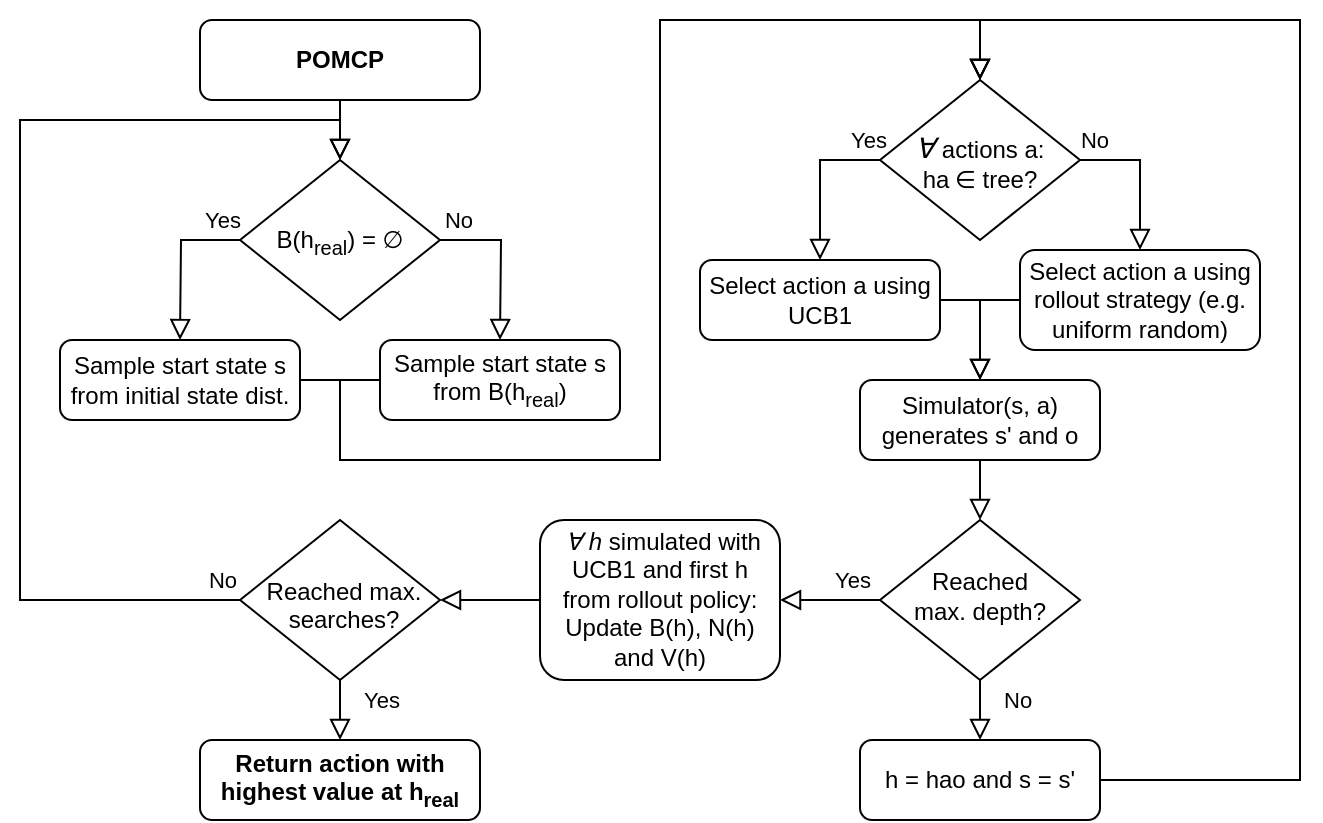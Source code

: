 <mxfile version="15.1.1" type="device"><diagram id="C5RBs43oDa-KdzZeNtuy" name="Page-1"><mxGraphModel dx="674" dy="1972" grid="1" gridSize="10" guides="1" tooltips="1" connect="1" arrows="1" fold="1" page="1" pageScale="1" pageWidth="827" pageHeight="1169" math="0" shadow="0"><root><mxCell id="WIyWlLk6GJQsqaUBKTNV-0"/><mxCell id="WIyWlLk6GJQsqaUBKTNV-1" parent="WIyWlLk6GJQsqaUBKTNV-0"/><mxCell id="WIyWlLk6GJQsqaUBKTNV-2" value="" style="rounded=0;html=1;jettySize=auto;orthogonalLoop=1;fontSize=11;endArrow=block;endFill=0;endSize=8;strokeWidth=1;shadow=0;labelBackgroundColor=none;edgeStyle=orthogonalEdgeStyle;entryX=0.5;entryY=0;entryDx=0;entryDy=0;exitX=1;exitY=0.5;exitDx=0;exitDy=0;" parent="WIyWlLk6GJQsqaUBKTNV-1" target="KMtU4GQ1-JSLZtoJP0sh-37" edge="1"><mxGeometry relative="1" as="geometry"><mxPoint x="220" y="-940" as="sourcePoint"/><mxPoint x="240" y="-850" as="targetPoint"/><Array as="points"><mxPoint x="240" y="-940"/><mxPoint x="240" y="-900"/><mxPoint x="400" y="-900"/><mxPoint x="400" y="-1120"/><mxPoint x="560" y="-1120"/></Array></mxGeometry></mxCell><mxCell id="KMtU4GQ1-JSLZtoJP0sh-3" value="POMCP" style="rounded=1;whiteSpace=wrap;html=1;fontSize=12;glass=0;strokeWidth=1;shadow=0;fontStyle=1" parent="WIyWlLk6GJQsqaUBKTNV-1" vertex="1"><mxGeometry x="170" y="-1120" width="140" height="40" as="geometry"/></mxCell><mxCell id="KMtU4GQ1-JSLZtoJP0sh-16" value="&lt;div&gt;B(h&lt;sub&gt;real&lt;/sub&gt;) = ∅&lt;/div&gt;" style="rhombus;whiteSpace=wrap;html=1;shadow=0;fontFamily=Helvetica;fontSize=12;align=center;strokeWidth=1;spacing=6;spacingTop=2;verticalAlign=middle;" parent="WIyWlLk6GJQsqaUBKTNV-1" vertex="1"><mxGeometry x="190" y="-1050" width="100" height="80" as="geometry"/></mxCell><mxCell id="KMtU4GQ1-JSLZtoJP0sh-19" value="Yes" style="rounded=0;html=1;jettySize=auto;orthogonalLoop=1;fontSize=11;endArrow=block;endFill=0;endSize=8;strokeWidth=1;shadow=0;labelBackgroundColor=none;edgeStyle=orthogonalEdgeStyle;exitX=0;exitY=0.5;exitDx=0;exitDy=0;" parent="WIyWlLk6GJQsqaUBKTNV-1" source="KMtU4GQ1-JSLZtoJP0sh-16" edge="1"><mxGeometry x="-0.778" y="-10" relative="1" as="geometry"><mxPoint as="offset"/><mxPoint x="260" y="-910" as="sourcePoint"/><mxPoint x="160" y="-960" as="targetPoint"/></mxGeometry></mxCell><mxCell id="KMtU4GQ1-JSLZtoJP0sh-21" value="" style="rounded=0;html=1;jettySize=auto;orthogonalLoop=1;fontSize=11;endArrow=block;endFill=0;endSize=8;strokeWidth=1;shadow=0;labelBackgroundColor=none;edgeStyle=orthogonalEdgeStyle;entryX=0.5;entryY=0;entryDx=0;entryDy=0;exitX=0;exitY=0.5;exitDx=0;exitDy=0;" parent="WIyWlLk6GJQsqaUBKTNV-1" target="KMtU4GQ1-JSLZtoJP0sh-37" edge="1"><mxGeometry relative="1" as="geometry"><mxPoint x="260" y="-940" as="sourcePoint"/><mxPoint x="240" y="-850" as="targetPoint"/><Array as="points"><mxPoint x="240" y="-940"/><mxPoint x="240" y="-900"/><mxPoint x="400" y="-900"/><mxPoint x="400" y="-1120"/><mxPoint x="560" y="-1120"/></Array></mxGeometry></mxCell><mxCell id="KMtU4GQ1-JSLZtoJP0sh-22" value="No" style="rounded=0;html=1;jettySize=auto;orthogonalLoop=1;fontSize=11;endArrow=block;endFill=0;endSize=8;strokeWidth=1;shadow=0;labelBackgroundColor=none;edgeStyle=orthogonalEdgeStyle;exitX=1;exitY=0.5;exitDx=0;exitDy=0;" parent="WIyWlLk6GJQsqaUBKTNV-1" source="KMtU4GQ1-JSLZtoJP0sh-16" edge="1"><mxGeometry x="-0.778" y="10" relative="1" as="geometry"><mxPoint as="offset"/><mxPoint x="250" y="-890" as="sourcePoint"/><mxPoint x="320" y="-960" as="targetPoint"/></mxGeometry></mxCell><mxCell id="KMtU4GQ1-JSLZtoJP0sh-30" value="" style="rounded=0;html=1;jettySize=auto;orthogonalLoop=1;fontSize=11;endArrow=block;endFill=0;endSize=8;strokeWidth=1;shadow=0;labelBackgroundColor=none;edgeStyle=orthogonalEdgeStyle;exitX=0.5;exitY=1;exitDx=0;exitDy=0;entryX=0.5;entryY=0;entryDx=0;entryDy=0;" parent="WIyWlLk6GJQsqaUBKTNV-1" source="KMtU4GQ1-JSLZtoJP0sh-3" target="KMtU4GQ1-JSLZtoJP0sh-16" edge="1"><mxGeometry relative="1" as="geometry"><mxPoint x="330" y="-870.0" as="sourcePoint"/><mxPoint x="220" y="-1120" as="targetPoint"/><Array as="points"/></mxGeometry></mxCell><mxCell id="KMtU4GQ1-JSLZtoJP0sh-59" style="edgeStyle=orthogonalEdgeStyle;rounded=0;orthogonalLoop=1;jettySize=auto;html=1;exitX=1;exitY=0.5;exitDx=0;exitDy=0;entryX=0.5;entryY=0;entryDx=0;entryDy=0;endArrow=block;endFill=0;endSize=8;" parent="WIyWlLk6GJQsqaUBKTNV-1" source="KMtU4GQ1-JSLZtoJP0sh-36" target="KMtU4GQ1-JSLZtoJP0sh-58" edge="1"><mxGeometry relative="1" as="geometry"><Array as="points"><mxPoint x="560" y="-980"/></Array></mxGeometry></mxCell><mxCell id="KMtU4GQ1-JSLZtoJP0sh-36" value="Select action a using UCB1" style="rounded=1;whiteSpace=wrap;html=1;fontSize=12;glass=0;strokeWidth=1;shadow=0;" parent="WIyWlLk6GJQsqaUBKTNV-1" vertex="1"><mxGeometry x="420" y="-1000" width="120" height="40" as="geometry"/></mxCell><mxCell id="KMtU4GQ1-JSLZtoJP0sh-37" value="&lt;div&gt;&lt;div&gt;&lt;dfn class=&quot;glossary&quot;&gt;&lt;span class=&quot;texhtml&quot; style=&quot;font-size: 13px&quot;&gt;&lt;font style=&quot;font-size: 14px&quot;&gt;&lt;br class=&quot;Apple-interchange-newline&quot;&gt;∀&lt;/font&gt;&amp;nbsp;&lt;/span&gt;&lt;/dfn&gt;actions a:&lt;/div&gt;&lt;div&gt;ha&lt;sub&gt;&amp;nbsp;&lt;/sub&gt;&lt;span class=&quot;katex-display&quot;&gt;∈&amp;nbsp;&lt;/span&gt;tree?&lt;/div&gt;&lt;/div&gt;" style="rhombus;whiteSpace=wrap;html=1;shadow=0;fontFamily=Helvetica;fontSize=12;align=center;strokeWidth=1;spacing=6;spacingTop=-2;verticalAlign=top;" parent="WIyWlLk6GJQsqaUBKTNV-1" vertex="1"><mxGeometry x="510" y="-1090" width="100" height="80" as="geometry"/></mxCell><mxCell id="KMtU4GQ1-JSLZtoJP0sh-38" value="Yes" style="rounded=0;html=1;jettySize=auto;orthogonalLoop=1;fontSize=11;endArrow=block;endFill=0;endSize=8;strokeWidth=1;shadow=0;labelBackgroundColor=none;edgeStyle=orthogonalEdgeStyle;exitX=0;exitY=0.5;exitDx=0;exitDy=0;" parent="WIyWlLk6GJQsqaUBKTNV-1" source="KMtU4GQ1-JSLZtoJP0sh-37" target="KMtU4GQ1-JSLZtoJP0sh-36" edge="1"><mxGeometry x="-0.833" y="-10" relative="1" as="geometry"><mxPoint as="offset"/><mxPoint x="580" y="-950" as="sourcePoint"/><mxPoint x="580" y="-910" as="targetPoint"/><Array as="points"><mxPoint x="480" y="-1050"/></Array></mxGeometry></mxCell><mxCell id="KMtU4GQ1-JSLZtoJP0sh-39" value="Select action a using rollout strategy (e.g. uniform random)" style="rounded=1;whiteSpace=wrap;html=1;fontSize=12;glass=0;strokeWidth=1;shadow=0;" parent="WIyWlLk6GJQsqaUBKTNV-1" vertex="1"><mxGeometry x="580" y="-1005" width="120" height="50" as="geometry"/></mxCell><mxCell id="KMtU4GQ1-JSLZtoJP0sh-40" value="" style="rounded=0;html=1;jettySize=auto;orthogonalLoop=1;fontSize=11;endArrow=block;endFill=0;endSize=8;strokeWidth=1;shadow=0;labelBackgroundColor=none;edgeStyle=orthogonalEdgeStyle;entryX=0.5;entryY=0;entryDx=0;entryDy=0;exitX=0;exitY=0.5;exitDx=0;exitDy=0;" parent="WIyWlLk6GJQsqaUBKTNV-1" source="KMtU4GQ1-JSLZtoJP0sh-39" target="KMtU4GQ1-JSLZtoJP0sh-58" edge="1"><mxGeometry relative="1" as="geometry"><mxPoint x="570" y="-960" as="sourcePoint"/><mxPoint x="640" y="-890" as="targetPoint"/><Array as="points"><mxPoint x="560" y="-980"/></Array></mxGeometry></mxCell><mxCell id="KMtU4GQ1-JSLZtoJP0sh-41" value="No" style="rounded=0;html=1;jettySize=auto;orthogonalLoop=1;fontSize=11;endArrow=block;endFill=0;endSize=8;strokeWidth=1;shadow=0;labelBackgroundColor=none;edgeStyle=orthogonalEdgeStyle;exitX=1;exitY=0.5;exitDx=0;exitDy=0;" parent="WIyWlLk6GJQsqaUBKTNV-1" source="KMtU4GQ1-JSLZtoJP0sh-37" target="KMtU4GQ1-JSLZtoJP0sh-39" edge="1"><mxGeometry x="-0.818" y="10" relative="1" as="geometry"><mxPoint as="offset"/><mxPoint x="570" y="-930" as="sourcePoint"/><mxPoint x="490" y="-890" as="targetPoint"/><Array as="points"><mxPoint x="640" y="-1050"/></Array></mxGeometry></mxCell><mxCell id="KMtU4GQ1-JSLZtoJP0sh-45" value="&lt;div&gt;Reached &lt;br&gt;&lt;/div&gt;&lt;div&gt;max. depth?&lt;/div&gt;" style="rhombus;whiteSpace=wrap;html=1;shadow=0;fontFamily=Helvetica;fontSize=12;align=center;strokeWidth=1;spacing=6;spacingTop=-4;" parent="WIyWlLk6GJQsqaUBKTNV-1" vertex="1"><mxGeometry x="510" y="-870" width="100" height="80" as="geometry"/></mxCell><mxCell id="KMtU4GQ1-JSLZtoJP0sh-56" value="Yes" style="rounded=0;html=1;jettySize=auto;orthogonalLoop=1;fontSize=11;endArrow=block;endFill=0;endSize=8;strokeWidth=1;shadow=0;labelBackgroundColor=none;edgeStyle=orthogonalEdgeStyle;exitX=0;exitY=0.5;exitDx=0;exitDy=0;" parent="WIyWlLk6GJQsqaUBKTNV-1" source="KMtU4GQ1-JSLZtoJP0sh-45" target="KMtU4GQ1-JSLZtoJP0sh-63" edge="1"><mxGeometry x="-0.429" y="-10" relative="1" as="geometry"><mxPoint as="offset"/><mxPoint x="600" y="-700" as="sourcePoint"/><mxPoint x="790" y="-830" as="targetPoint"/><Array as="points"/></mxGeometry></mxCell><mxCell id="KMtU4GQ1-JSLZtoJP0sh-70" style="edgeStyle=orthogonalEdgeStyle;rounded=0;orthogonalLoop=1;jettySize=auto;html=1;exitX=0.5;exitY=1;exitDx=0;exitDy=0;endArrow=block;endFill=0;endSize=8;" parent="WIyWlLk6GJQsqaUBKTNV-1" source="KMtU4GQ1-JSLZtoJP0sh-58" target="KMtU4GQ1-JSLZtoJP0sh-45" edge="1"><mxGeometry relative="1" as="geometry"><mxPoint x="560" y="-850" as="targetPoint"/></mxGeometry></mxCell><mxCell id="KMtU4GQ1-JSLZtoJP0sh-58" value="Simulator(s, a) generates s' and o" style="rounded=1;whiteSpace=wrap;html=1;fontSize=12;glass=0;strokeWidth=1;shadow=0;spacingLeft=0;spacingRight=0;" parent="WIyWlLk6GJQsqaUBKTNV-1" vertex="1"><mxGeometry x="500" y="-940" width="120" height="40" as="geometry"/></mxCell><mxCell id="KMtU4GQ1-JSLZtoJP0sh-65" style="edgeStyle=orthogonalEdgeStyle;rounded=0;orthogonalLoop=1;jettySize=auto;html=1;exitX=0;exitY=0.5;exitDx=0;exitDy=0;endArrow=block;endFill=0;endSize=8;entryX=1;entryY=0.5;entryDx=0;entryDy=0;" parent="WIyWlLk6GJQsqaUBKTNV-1" source="KMtU4GQ1-JSLZtoJP0sh-63" target="KMtU4GQ1-JSLZtoJP0sh-66" edge="1"><mxGeometry relative="1" as="geometry"><mxPoint x="540" y="-840" as="targetPoint"/><Array as="points"/></mxGeometry></mxCell><mxCell id="KMtU4GQ1-JSLZtoJP0sh-63" value="&lt;div&gt;&amp;nbsp;&lt;dfn class=&quot;glossary&quot;&gt;∀&amp;nbsp;h&lt;/dfn&gt;&amp;nbsp;simulated with UCB1 and first h from rollout policy:&lt;/div&gt;&lt;div&gt;Update B(h), N(h) and V(h)&lt;/div&gt;" style="rounded=1;whiteSpace=wrap;html=1;fontSize=12;glass=0;strokeWidth=1;shadow=0;verticalAlign=bottom;spacingTop=0;spacing=4;" parent="WIyWlLk6GJQsqaUBKTNV-1" vertex="1"><mxGeometry x="340" y="-870" width="120" height="80" as="geometry"/></mxCell><mxCell id="KMtU4GQ1-JSLZtoJP0sh-66" value="&lt;div&gt;&lt;span&gt;Reached&amp;nbsp;&lt;/span&gt;&lt;span&gt;max. searches?&lt;/span&gt;&lt;br&gt;&lt;/div&gt;" style="rhombus;whiteSpace=wrap;html=1;shadow=0;fontFamily=Helvetica;fontSize=12;align=center;strokeWidth=1;spacing=6;spacingTop=18;verticalAlign=top;spacingLeft=4;" parent="WIyWlLk6GJQsqaUBKTNV-1" vertex="1"><mxGeometry x="190" y="-870" width="100" height="80" as="geometry"/></mxCell><mxCell id="KMtU4GQ1-JSLZtoJP0sh-67" value="No" style="rounded=0;html=1;jettySize=auto;orthogonalLoop=1;fontSize=11;endArrow=block;endFill=0;endSize=8;strokeWidth=1;shadow=0;labelBackgroundColor=none;edgeStyle=orthogonalEdgeStyle;exitX=0;exitY=0.5;exitDx=0;exitDy=0;entryX=0.5;entryY=0;entryDx=0;entryDy=0;" parent="WIyWlLk6GJQsqaUBKTNV-1" source="KMtU4GQ1-JSLZtoJP0sh-66" target="KMtU4GQ1-JSLZtoJP0sh-16" edge="1"><mxGeometry x="-0.966" y="-10" relative="1" as="geometry"><mxPoint as="offset"/><mxPoint x="130" y="-780" as="sourcePoint"/><mxPoint x="160" y="-720" as="targetPoint"/><Array as="points"><mxPoint x="80" y="-830"/><mxPoint x="80" y="-1070"/><mxPoint x="240" y="-1070"/></Array></mxGeometry></mxCell><mxCell id="KMtU4GQ1-JSLZtoJP0sh-68" value="Yes" style="rounded=0;html=1;jettySize=auto;orthogonalLoop=1;fontSize=11;endArrow=block;endFill=0;endSize=8;strokeWidth=1;shadow=0;labelBackgroundColor=none;edgeStyle=orthogonalEdgeStyle;exitX=0.5;exitY=1;exitDx=0;exitDy=0;align=left;" parent="WIyWlLk6GJQsqaUBKTNV-1" source="KMtU4GQ1-JSLZtoJP0sh-66" target="KMtU4GQ1-JSLZtoJP0sh-69" edge="1"><mxGeometry x="0.2" y="10" relative="1" as="geometry"><mxPoint as="offset"/><mxPoint x="160" y="-830" as="sourcePoint"/><mxPoint x="240" y="-730" as="targetPoint"/><Array as="points"/></mxGeometry></mxCell><mxCell id="KMtU4GQ1-JSLZtoJP0sh-69" value="Return action with highest value at h&lt;sub&gt;real&lt;/sub&gt;" style="rounded=1;whiteSpace=wrap;html=1;fontSize=12;glass=0;strokeWidth=1;shadow=0;fontStyle=1" parent="WIyWlLk6GJQsqaUBKTNV-1" vertex="1"><mxGeometry x="170" y="-760" width="140" height="40" as="geometry"/></mxCell><mxCell id="KMtU4GQ1-JSLZtoJP0sh-73" value="Sample start state s from initial state dist." style="rounded=1;whiteSpace=wrap;html=1;fontSize=12;glass=0;strokeWidth=1;shadow=0;" parent="WIyWlLk6GJQsqaUBKTNV-1" vertex="1"><mxGeometry x="100" y="-960" width="120" height="40" as="geometry"/></mxCell><mxCell id="KMtU4GQ1-JSLZtoJP0sh-74" value="Sample start state s from B(h&lt;sub&gt;real&lt;/sub&gt;)&lt;sub&gt;&lt;br&gt;&lt;/sub&gt;" style="rounded=1;whiteSpace=wrap;html=1;fontSize=12;glass=0;strokeWidth=1;shadow=0;" parent="WIyWlLk6GJQsqaUBKTNV-1" vertex="1"><mxGeometry x="260" y="-960" width="120" height="40" as="geometry"/></mxCell><mxCell id="KgHqnBVxiE9Dtz1XdcbH-4" style="rounded=0;orthogonalLoop=1;jettySize=auto;html=1;exitX=1;exitY=0.5;exitDx=0;exitDy=0;entryX=0.5;entryY=0;entryDx=0;entryDy=0;endSize=8;endArrow=block;endFill=0;" edge="1" parent="WIyWlLk6GJQsqaUBKTNV-1" source="KgHqnBVxiE9Dtz1XdcbH-0" target="KMtU4GQ1-JSLZtoJP0sh-37"><mxGeometry relative="1" as="geometry"><Array as="points"><mxPoint x="720" y="-740"/><mxPoint x="720" y="-1120"/><mxPoint x="560" y="-1120"/></Array></mxGeometry></mxCell><mxCell id="KgHqnBVxiE9Dtz1XdcbH-0" value="h = hao and s = s'" style="rounded=1;whiteSpace=wrap;html=1;fontSize=12;glass=0;strokeWidth=1;shadow=0;verticalAlign=middle;" vertex="1" parent="WIyWlLk6GJQsqaUBKTNV-1"><mxGeometry x="500" y="-760" width="120" height="40" as="geometry"/></mxCell><mxCell id="KgHqnBVxiE9Dtz1XdcbH-2" value="No" style="rounded=0;html=1;jettySize=auto;orthogonalLoop=1;fontSize=11;endArrow=block;endFill=0;endSize=8;strokeWidth=1;shadow=0;labelBackgroundColor=none;edgeStyle=orthogonalEdgeStyle;entryX=0.5;entryY=0;entryDx=0;entryDy=0;exitX=0.5;exitY=1;exitDx=0;exitDy=0;align=left;" edge="1" parent="WIyWlLk6GJQsqaUBKTNV-1" source="KMtU4GQ1-JSLZtoJP0sh-45" target="KgHqnBVxiE9Dtz1XdcbH-0"><mxGeometry x="-0.333" y="10" relative="1" as="geometry"><mxPoint as="offset"/><mxPoint x="630" y="-790" as="sourcePoint"/><mxPoint x="570" y="-1080" as="targetPoint"/><Array as="points"><mxPoint x="560" y="-770"/><mxPoint x="560" y="-770"/></Array></mxGeometry></mxCell></root></mxGraphModel></diagram></mxfile>